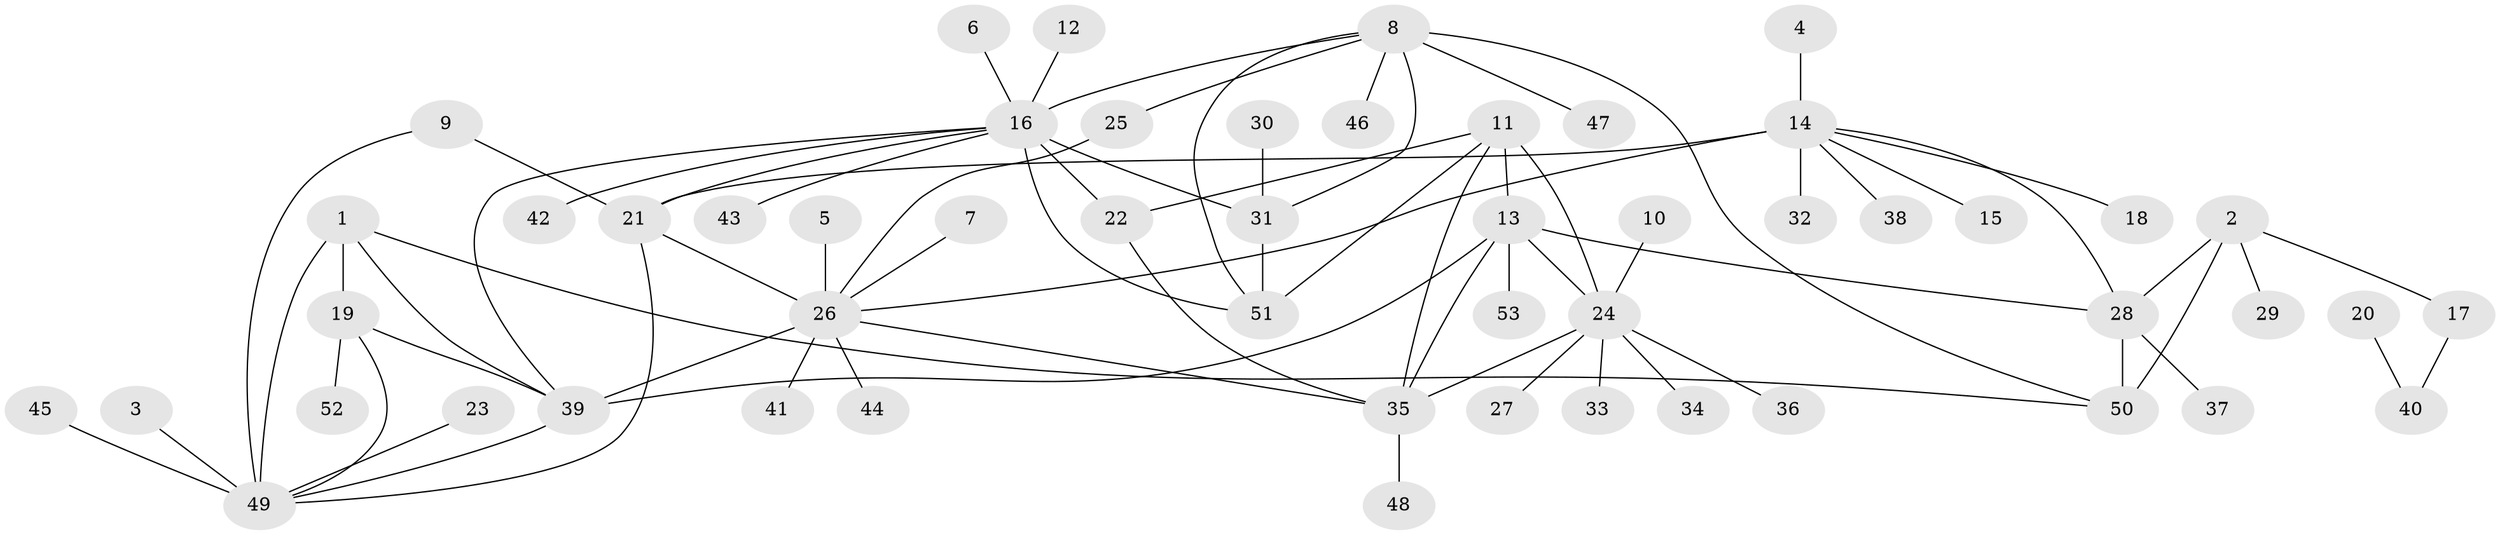 // original degree distribution, {8: 0.018867924528301886, 9: 0.02830188679245283, 7: 0.03773584905660377, 5: 0.0660377358490566, 11: 0.009433962264150943, 4: 0.009433962264150943, 6: 0.02830188679245283, 12: 0.009433962264150943, 13: 0.018867924528301886, 10: 0.009433962264150943, 1: 0.6132075471698113, 2: 0.07547169811320754, 3: 0.07547169811320754}
// Generated by graph-tools (version 1.1) at 2025/02/03/09/25 03:02:41]
// undirected, 53 vertices, 74 edges
graph export_dot {
graph [start="1"]
  node [color=gray90,style=filled];
  1;
  2;
  3;
  4;
  5;
  6;
  7;
  8;
  9;
  10;
  11;
  12;
  13;
  14;
  15;
  16;
  17;
  18;
  19;
  20;
  21;
  22;
  23;
  24;
  25;
  26;
  27;
  28;
  29;
  30;
  31;
  32;
  33;
  34;
  35;
  36;
  37;
  38;
  39;
  40;
  41;
  42;
  43;
  44;
  45;
  46;
  47;
  48;
  49;
  50;
  51;
  52;
  53;
  1 -- 19 [weight=2.0];
  1 -- 39 [weight=2.0];
  1 -- 49 [weight=2.0];
  1 -- 50 [weight=1.0];
  2 -- 17 [weight=1.0];
  2 -- 28 [weight=2.0];
  2 -- 29 [weight=1.0];
  2 -- 50 [weight=4.0];
  3 -- 49 [weight=1.0];
  4 -- 14 [weight=1.0];
  5 -- 26 [weight=1.0];
  6 -- 16 [weight=1.0];
  7 -- 26 [weight=1.0];
  8 -- 16 [weight=1.0];
  8 -- 25 [weight=1.0];
  8 -- 31 [weight=2.0];
  8 -- 46 [weight=1.0];
  8 -- 47 [weight=1.0];
  8 -- 50 [weight=1.0];
  8 -- 51 [weight=1.0];
  9 -- 21 [weight=1.0];
  9 -- 49 [weight=1.0];
  10 -- 24 [weight=1.0];
  11 -- 13 [weight=1.0];
  11 -- 22 [weight=1.0];
  11 -- 24 [weight=2.0];
  11 -- 35 [weight=1.0];
  11 -- 51 [weight=1.0];
  12 -- 16 [weight=1.0];
  13 -- 24 [weight=2.0];
  13 -- 28 [weight=1.0];
  13 -- 35 [weight=1.0];
  13 -- 39 [weight=1.0];
  13 -- 53 [weight=1.0];
  14 -- 15 [weight=1.0];
  14 -- 18 [weight=1.0];
  14 -- 21 [weight=3.0];
  14 -- 26 [weight=1.0];
  14 -- 28 [weight=1.0];
  14 -- 32 [weight=1.0];
  14 -- 38 [weight=1.0];
  16 -- 21 [weight=1.0];
  16 -- 22 [weight=1.0];
  16 -- 31 [weight=2.0];
  16 -- 39 [weight=1.0];
  16 -- 42 [weight=1.0];
  16 -- 43 [weight=1.0];
  16 -- 51 [weight=1.0];
  17 -- 40 [weight=1.0];
  19 -- 39 [weight=1.0];
  19 -- 49 [weight=1.0];
  19 -- 52 [weight=1.0];
  20 -- 40 [weight=1.0];
  21 -- 26 [weight=3.0];
  21 -- 49 [weight=1.0];
  22 -- 35 [weight=1.0];
  23 -- 49 [weight=1.0];
  24 -- 27 [weight=1.0];
  24 -- 33 [weight=1.0];
  24 -- 34 [weight=1.0];
  24 -- 35 [weight=2.0];
  24 -- 36 [weight=1.0];
  25 -- 26 [weight=1.0];
  26 -- 35 [weight=1.0];
  26 -- 39 [weight=1.0];
  26 -- 41 [weight=1.0];
  26 -- 44 [weight=1.0];
  28 -- 37 [weight=1.0];
  28 -- 50 [weight=2.0];
  30 -- 31 [weight=1.0];
  31 -- 51 [weight=2.0];
  35 -- 48 [weight=1.0];
  39 -- 49 [weight=1.0];
  45 -- 49 [weight=1.0];
}
